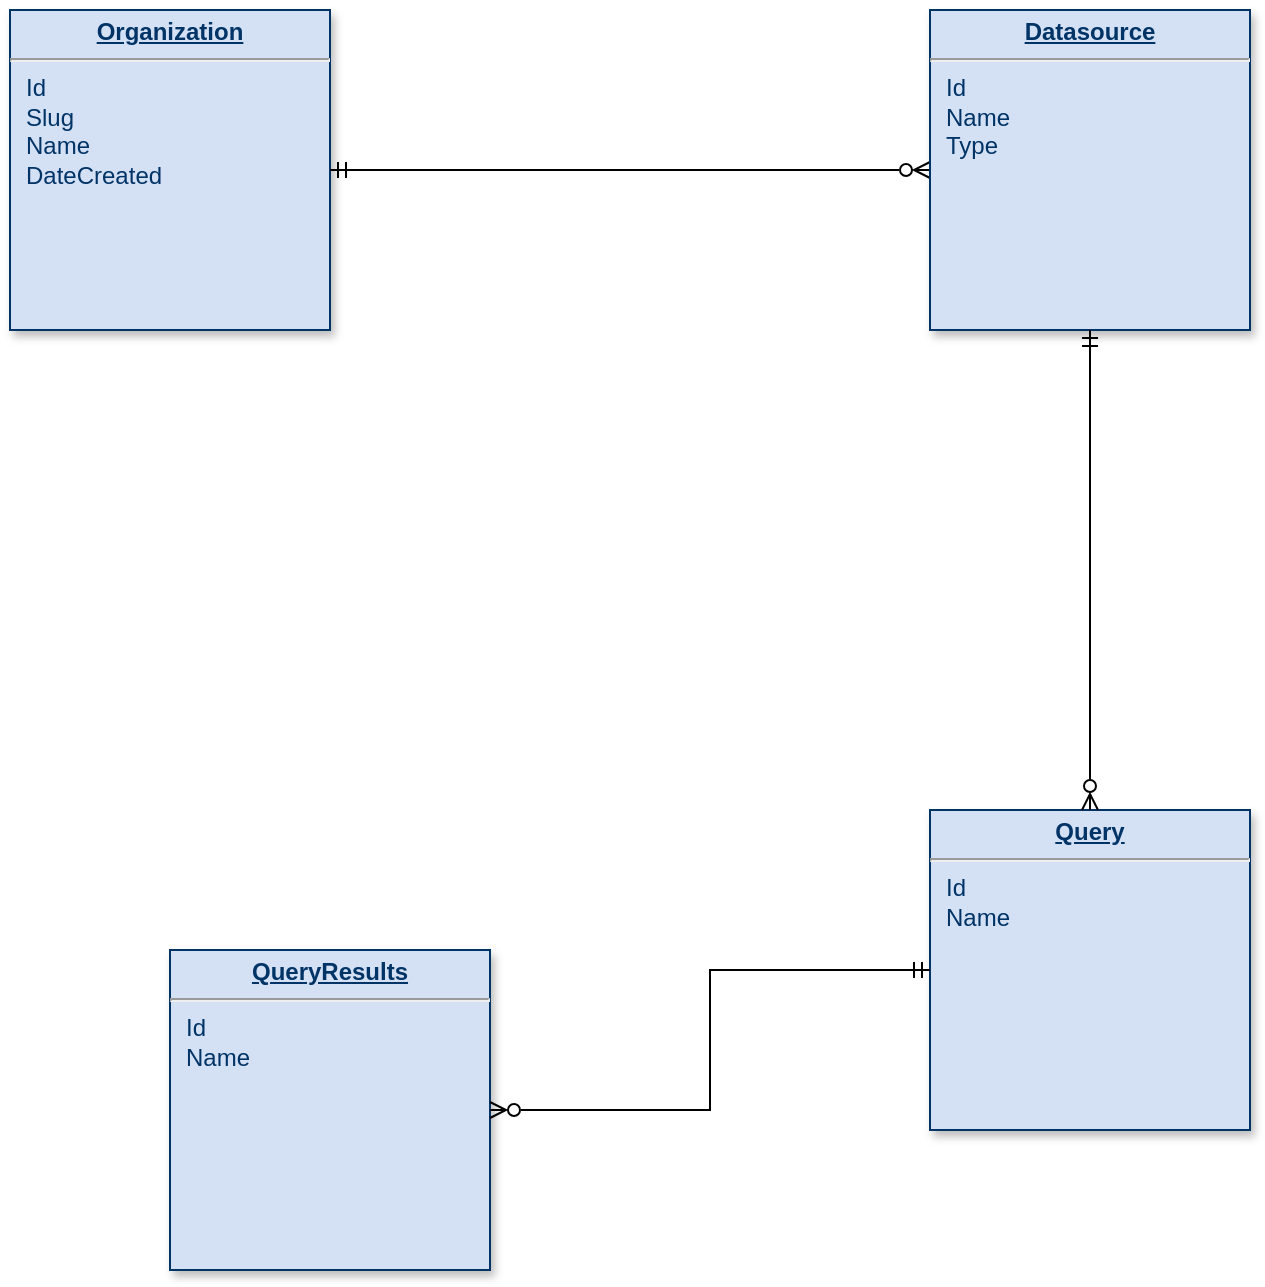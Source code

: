 <mxfile version="20.2.3" type="device"><diagram name="Page-1" id="efa7a0a1-bf9b-a30e-e6df-94a7791c09e9"><mxGraphModel dx="2942" dy="1225" grid="1" gridSize="10" guides="1" tooltips="1" connect="1" arrows="1" fold="1" page="1" pageScale="1" pageWidth="826" pageHeight="1169" background="none" math="0" shadow="0"><root><mxCell id="0"/><mxCell id="1" parent="0"/><mxCell id="25" value="&lt;p style=&quot;margin: 0px; margin-top: 4px; text-align: center; text-decoration: underline;&quot;&gt;&lt;b&gt;Organization&lt;/b&gt;&lt;/p&gt;&lt;hr&gt;&lt;p style=&quot;margin: 0px; margin-left: 8px;&quot;&gt;Id&lt;/p&gt;&lt;p style=&quot;margin: 0px; margin-left: 8px;&quot;&gt;Slug&lt;/p&gt;&lt;p style=&quot;margin: 0px; margin-left: 8px;&quot;&gt;Name&lt;/p&gt;&lt;p style=&quot;margin: 0px; margin-left: 8px;&quot;&gt;DateCreated&lt;/p&gt;" style="verticalAlign=top;align=left;overflow=fill;fontSize=12;fontFamily=Helvetica;html=1;strokeColor=#003366;shadow=1;fillColor=#D4E1F5;fontColor=#003366" parent="1" vertex="1"><mxGeometry x="60.0" y="150.0" width="160" height="160" as="geometry"/></mxCell><mxCell id="iWP2kO1fzFQiRytPxdaL-94" style="edgeStyle=orthogonalEdgeStyle;rounded=0;orthogonalLoop=1;jettySize=auto;html=1;exitX=0;exitY=0.5;exitDx=0;exitDy=0;entryX=1;entryY=0.5;entryDx=0;entryDy=0;startArrow=ERzeroToMany;startFill=0;endArrow=ERmandOne;endFill=0;" edge="1" parent="1" source="z1N--P4Qco9YuQkgOtg--114" target="25"><mxGeometry relative="1" as="geometry"/></mxCell><mxCell id="z1N--P4Qco9YuQkgOtg--114" value="&lt;p style=&quot;margin: 0px; margin-top: 4px; text-align: center; text-decoration: underline;&quot;&gt;&lt;b&gt;Datasource&lt;/b&gt;&lt;/p&gt;&lt;hr&gt;&lt;p style=&quot;margin: 0px; margin-left: 8px;&quot;&gt;Id&lt;/p&gt;&lt;p style=&quot;margin: 0px; margin-left: 8px;&quot;&gt;Name&lt;/p&gt;&lt;p style=&quot;margin: 0px; margin-left: 8px;&quot;&gt;Type&lt;/p&gt;" style="verticalAlign=top;align=left;overflow=fill;fontSize=12;fontFamily=Helvetica;html=1;strokeColor=#003366;shadow=1;fillColor=#D4E1F5;fontColor=#003366" parent="1" vertex="1"><mxGeometry x="520" y="150.0" width="160" height="160" as="geometry"/></mxCell><mxCell id="iWP2kO1fzFQiRytPxdaL-91" value="&lt;p style=&quot;margin: 0px; margin-top: 4px; text-align: center; text-decoration: underline;&quot;&gt;&lt;b&gt;QueryResults&lt;/b&gt;&lt;/p&gt;&lt;hr&gt;&lt;p style=&quot;margin: 0px; margin-left: 8px;&quot;&gt;Id&lt;/p&gt;&lt;p style=&quot;margin: 0px; margin-left: 8px;&quot;&gt;Name&lt;/p&gt;" style="verticalAlign=top;align=left;overflow=fill;fontSize=12;fontFamily=Helvetica;html=1;strokeColor=#003366;shadow=1;fillColor=#D4E1F5;fontColor=#003366" vertex="1" parent="1"><mxGeometry x="140.0" y="620.0" width="160" height="160" as="geometry"/></mxCell><mxCell id="iWP2kO1fzFQiRytPxdaL-92" value="&lt;p style=&quot;margin: 0px; margin-top: 4px; text-align: center; text-decoration: underline;&quot;&gt;&lt;b&gt;Query&lt;/b&gt;&lt;/p&gt;&lt;hr&gt;&lt;p style=&quot;margin: 0px; margin-left: 8px;&quot;&gt;Id&lt;/p&gt;&lt;p style=&quot;margin: 0px; margin-left: 8px;&quot;&gt;Name&lt;/p&gt;" style="verticalAlign=top;align=left;overflow=fill;fontSize=12;fontFamily=Helvetica;html=1;strokeColor=#003366;shadow=1;fillColor=#D4E1F5;fontColor=#003366" vertex="1" parent="1"><mxGeometry x="520" y="550.0" width="160" height="160" as="geometry"/></mxCell><mxCell id="iWP2kO1fzFQiRytPxdaL-95" style="edgeStyle=orthogonalEdgeStyle;rounded=0;orthogonalLoop=1;jettySize=auto;html=1;entryX=0.5;entryY=1;entryDx=0;entryDy=0;startArrow=ERzeroToMany;startFill=0;endArrow=ERmandOne;endFill=0;exitX=0.5;exitY=0;exitDx=0;exitDy=0;" edge="1" parent="1" source="iWP2kO1fzFQiRytPxdaL-92" target="z1N--P4Qco9YuQkgOtg--114"><mxGeometry relative="1" as="geometry"><mxPoint x="550" y="480" as="sourcePoint"/><mxPoint x="240" y="400.0" as="targetPoint"/></mxGeometry></mxCell><mxCell id="iWP2kO1fzFQiRytPxdaL-96" style="edgeStyle=orthogonalEdgeStyle;rounded=0;orthogonalLoop=1;jettySize=auto;html=1;exitX=1;exitY=0.5;exitDx=0;exitDy=0;entryX=0;entryY=0.5;entryDx=0;entryDy=0;startArrow=ERzeroToMany;startFill=0;endArrow=ERmandOne;endFill=0;" edge="1" parent="1" source="iWP2kO1fzFQiRytPxdaL-91" target="iWP2kO1fzFQiRytPxdaL-92"><mxGeometry relative="1" as="geometry"><mxPoint x="490" y="510.0" as="sourcePoint"/><mxPoint x="250" y="460.0" as="targetPoint"/></mxGeometry></mxCell></root></mxGraphModel></diagram></mxfile>